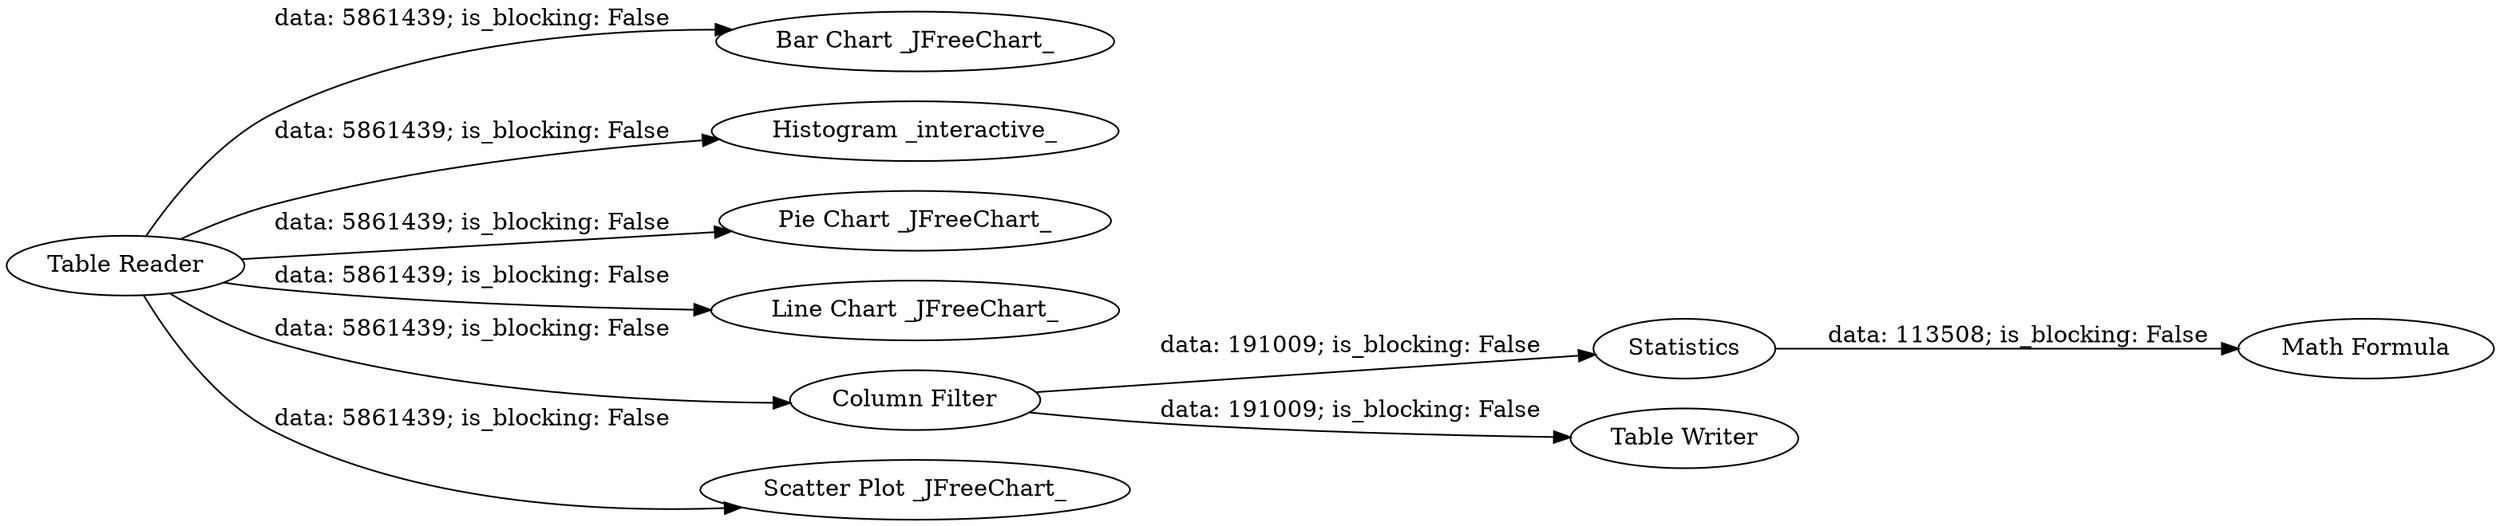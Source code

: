 digraph {
	"-8309335747213154752_20" [label="Table Reader"]
	"-8309335747213154752_11" [label=Statistics]
	"-8309335747213154752_19" [label="Table Writer"]
	"-8309335747213154752_2" [label="Bar Chart _JFreeChart_"]
	"-8309335747213154752_18" [label="Histogram _interactive_"]
	"-8309335747213154752_7" [label="Pie Chart _JFreeChart_"]
	"-8309335747213154752_6" [label="Line Chart _JFreeChart_"]
	"-8309335747213154752_13" [label="Column Filter"]
	"-8309335747213154752_12" [label="Math Formula"]
	"-8309335747213154752_9" [label="Scatter Plot _JFreeChart_"]
	"-8309335747213154752_20" -> "-8309335747213154752_9" [label="data: 5861439; is_blocking: False"]
	"-8309335747213154752_20" -> "-8309335747213154752_7" [label="data: 5861439; is_blocking: False"]
	"-8309335747213154752_20" -> "-8309335747213154752_2" [label="data: 5861439; is_blocking: False"]
	"-8309335747213154752_20" -> "-8309335747213154752_13" [label="data: 5861439; is_blocking: False"]
	"-8309335747213154752_13" -> "-8309335747213154752_19" [label="data: 191009; is_blocking: False"]
	"-8309335747213154752_13" -> "-8309335747213154752_11" [label="data: 191009; is_blocking: False"]
	"-8309335747213154752_11" -> "-8309335747213154752_12" [label="data: 113508; is_blocking: False"]
	"-8309335747213154752_20" -> "-8309335747213154752_18" [label="data: 5861439; is_blocking: False"]
	"-8309335747213154752_20" -> "-8309335747213154752_6" [label="data: 5861439; is_blocking: False"]
	rankdir=LR
}
